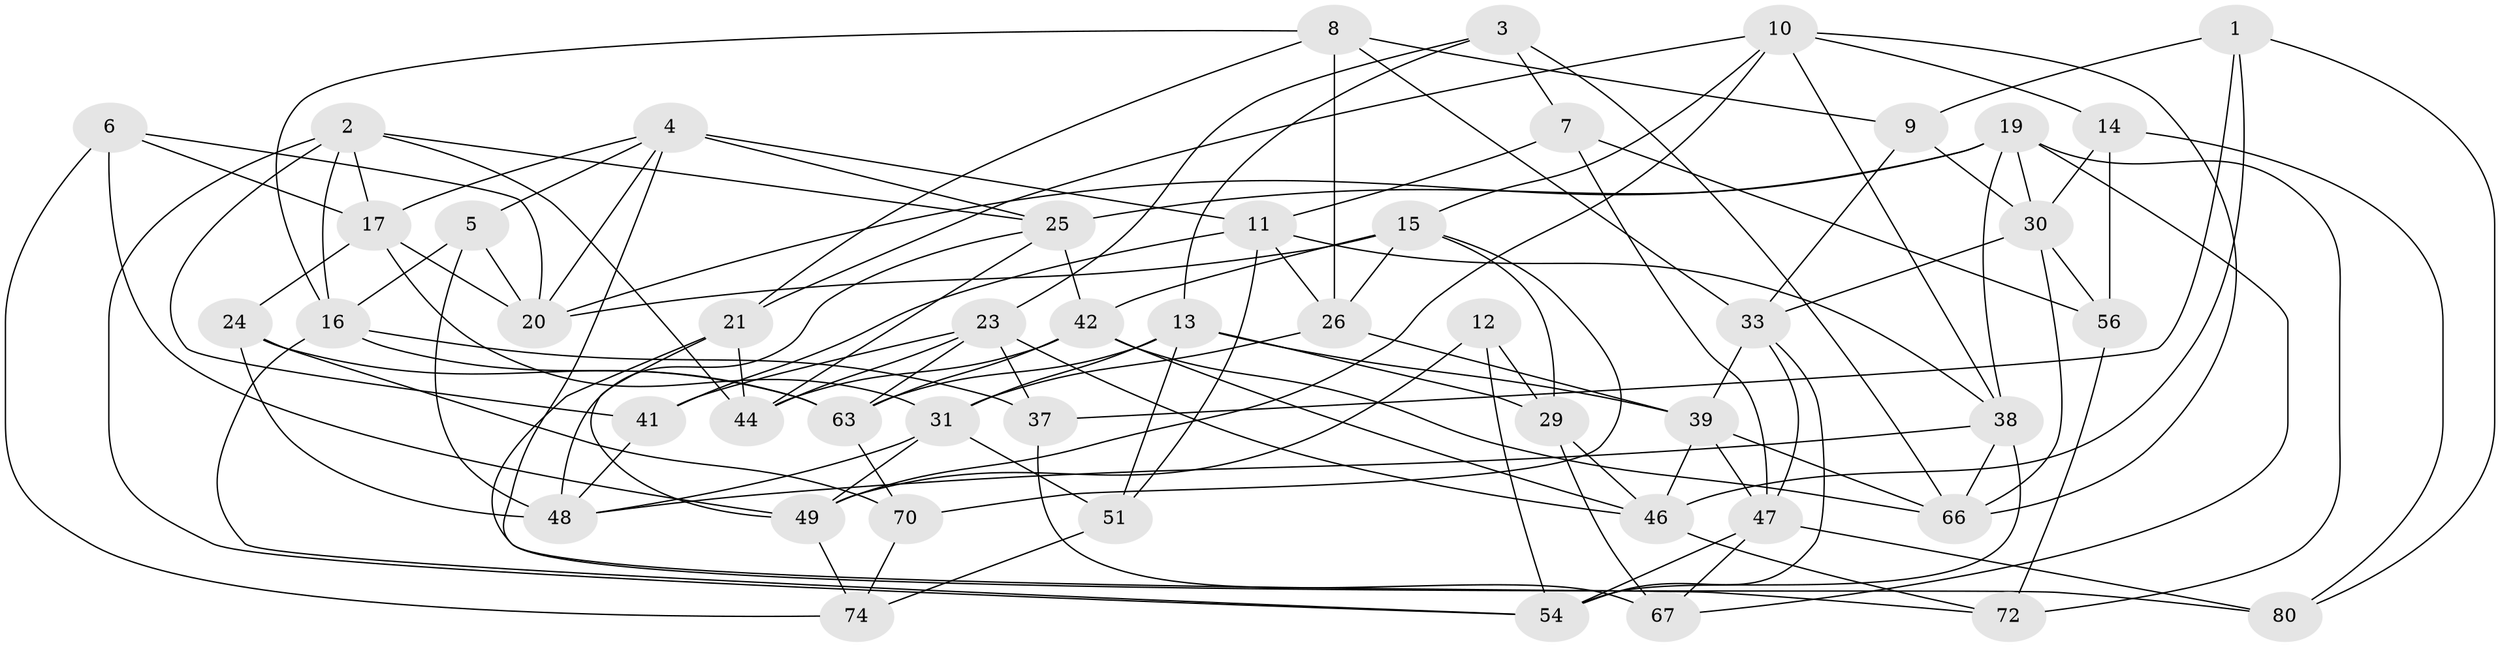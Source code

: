 // Generated by graph-tools (version 1.1) at 2025/52/02/27/25 19:52:31]
// undirected, 48 vertices, 123 edges
graph export_dot {
graph [start="1"]
  node [color=gray90,style=filled];
  1;
  2 [super="+27"];
  3;
  4 [super="+18"];
  5;
  6;
  7;
  8 [super="+22"];
  9;
  10 [super="+40"];
  11 [super="+59"];
  12;
  13 [super="+71"];
  14 [super="+60"];
  15 [super="+28"];
  16 [super="+43"];
  17 [super="+34"];
  19 [super="+55"];
  20 [super="+52"];
  21 [super="+69"];
  23 [super="+36"];
  24;
  25 [super="+79"];
  26 [super="+32"];
  29 [super="+58"];
  30 [super="+35"];
  31 [super="+75"];
  33 [super="+53"];
  37;
  38 [super="+77"];
  39 [super="+65"];
  41;
  42 [super="+50"];
  44 [super="+45"];
  46 [super="+76"];
  47 [super="+78"];
  48 [super="+57"];
  49 [super="+62"];
  51;
  54 [super="+68"];
  56 [super="+61"];
  63 [super="+64"];
  66 [super="+73"];
  67;
  70;
  72;
  74;
  80;
  1 -- 9;
  1 -- 37;
  1 -- 80;
  1 -- 46;
  2 -- 41;
  2 -- 16;
  2 -- 25;
  2 -- 17;
  2 -- 44;
  2 -- 54;
  3 -- 7;
  3 -- 13;
  3 -- 66;
  3 -- 23;
  4 -- 25;
  4 -- 5;
  4 -- 11;
  4 -- 80;
  4 -- 17;
  4 -- 20;
  5 -- 20;
  5 -- 48;
  5 -- 16;
  6 -- 20;
  6 -- 74;
  6 -- 49;
  6 -- 17;
  7 -- 56;
  7 -- 11;
  7 -- 47;
  8 -- 9;
  8 -- 26 [weight=2];
  8 -- 33;
  8 -- 16;
  8 -- 21;
  9 -- 33;
  9 -- 30;
  10 -- 21;
  10 -- 15;
  10 -- 66;
  10 -- 49;
  10 -- 14;
  10 -- 38;
  11 -- 51;
  11 -- 38;
  11 -- 26;
  11 -- 41;
  12 -- 49;
  12 -- 54;
  12 -- 29 [weight=2];
  13 -- 29;
  13 -- 51;
  13 -- 63;
  13 -- 31;
  13 -- 39;
  14 -- 56 [weight=3];
  14 -- 30;
  14 -- 80;
  15 -- 29;
  15 -- 26;
  15 -- 42;
  15 -- 20;
  15 -- 70;
  16 -- 63;
  16 -- 37;
  16 -- 54;
  17 -- 24;
  17 -- 20;
  17 -- 31;
  19 -- 72;
  19 -- 25;
  19 -- 30;
  19 -- 67;
  19 -- 20;
  19 -- 38;
  21 -- 72;
  21 -- 49;
  21 -- 44 [weight=2];
  23 -- 44;
  23 -- 46;
  23 -- 41;
  23 -- 63;
  23 -- 37;
  24 -- 70;
  24 -- 48;
  24 -- 63;
  25 -- 48;
  25 -- 44;
  25 -- 42;
  26 -- 31;
  26 -- 39;
  29 -- 67;
  29 -- 46;
  30 -- 33;
  30 -- 56;
  30 -- 66;
  31 -- 51;
  31 -- 48;
  31 -- 49;
  33 -- 39;
  33 -- 54;
  33 -- 47;
  37 -- 67;
  38 -- 54;
  38 -- 48;
  38 -- 66;
  39 -- 46;
  39 -- 47;
  39 -- 66;
  41 -- 48;
  42 -- 66;
  42 -- 46;
  42 -- 44;
  42 -- 63;
  46 -- 72;
  47 -- 67;
  47 -- 80;
  47 -- 54;
  49 -- 74;
  51 -- 74;
  56 -- 72;
  63 -- 70;
  70 -- 74;
}
